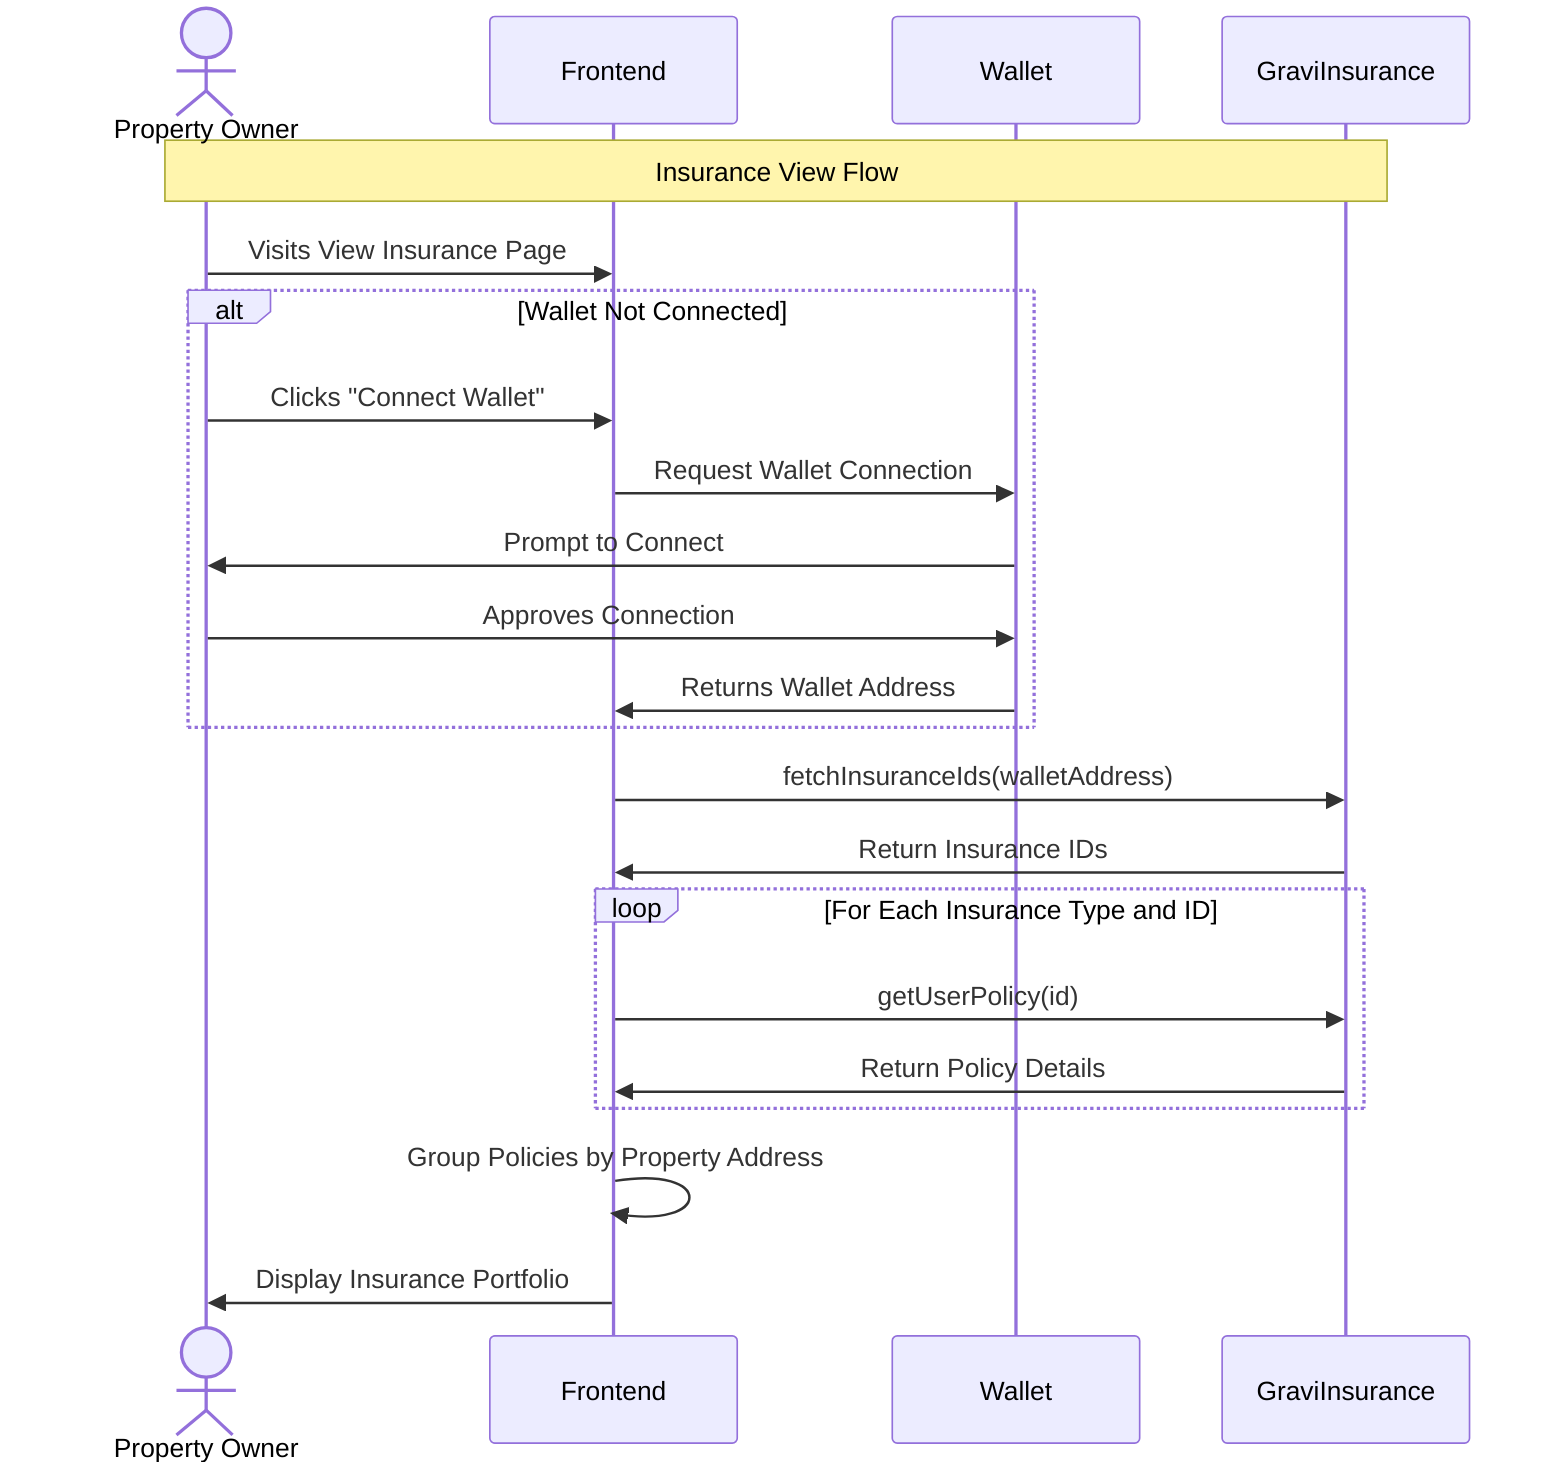 sequenceDiagram
    actor User as Property Owner
    participant Frontend
    participant Wallet as Wallet
    participant Contract as GraviInsurance
    
    %% View Insurance Flow
    Note over User, Contract: Insurance View Flow
    User->>Frontend: Visits View Insurance Page
    alt Wallet Not Connected
        User->>Frontend: Clicks "Connect Wallet"
        Frontend->>Wallet: Request Wallet Connection
        Wallet->>User: Prompt to Connect
        User->>Wallet: Approves Connection
        Wallet->>Frontend: Returns Wallet Address
    end
    
    Frontend->>Contract: fetchInsuranceIds(walletAddress)
    Contract->>Frontend: Return Insurance IDs
    
    loop For Each Insurance Type and ID
        Frontend->>Contract: getUserPolicy(id)
        Contract->>Frontend: Return Policy Details
    end
    
    Frontend->>Frontend: Group Policies by Property Address
    Frontend->>User: Display Insurance Portfolio